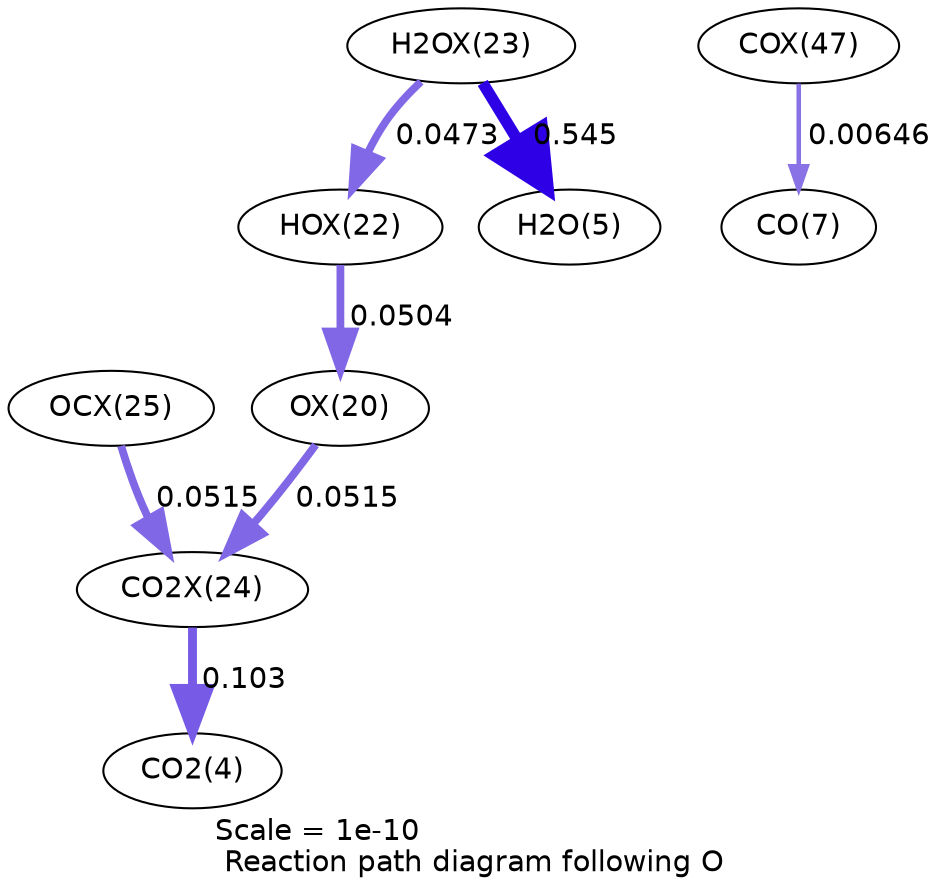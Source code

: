 digraph reaction_paths {
center=1;
s29 -> s27[fontname="Helvetica", penwidth=3.74, arrowsize=1.87, color="0.7, 0.55, 0.9"
, label=" 0.0504"];
s27 -> s31[fontname="Helvetica", penwidth=3.76, arrowsize=1.88, color="0.7, 0.552, 0.9"
, label=" 0.0515"];
s30 -> s29[fontname="Helvetica", penwidth=3.7, arrowsize=1.85, color="0.7, 0.547, 0.9"
, label=" 0.0473"];
s30 -> s7[fontname="Helvetica", penwidth=5.54, arrowsize=2.77, color="0.7, 1.05, 0.9"
, label=" 0.545"];
s38 -> s9[fontname="Helvetica", penwidth=2.19, arrowsize=1.1, color="0.7, 0.506, 0.9"
, label=" 0.00646"];
s32 -> s31[fontname="Helvetica", penwidth=3.76, arrowsize=1.88, color="0.7, 0.552, 0.9"
, label=" 0.0515"];
s31 -> s6[fontname="Helvetica", penwidth=4.28, arrowsize=2.14, color="0.7, 0.603, 0.9"
, label=" 0.103"];
s6 [ fontname="Helvetica", label="CO2(4)"];
s7 [ fontname="Helvetica", label="H2O(5)"];
s9 [ fontname="Helvetica", label="CO(7)"];
s27 [ fontname="Helvetica", label="OX(20)"];
s29 [ fontname="Helvetica", label="HOX(22)"];
s30 [ fontname="Helvetica", label="H2OX(23)"];
s31 [ fontname="Helvetica", label="CO2X(24)"];
s32 [ fontname="Helvetica", label="OCX(25)"];
s38 [ fontname="Helvetica", label="COX(47)"];
 label = "Scale = 1e-10\l Reaction path diagram following O";
 fontname = "Helvetica";
}
